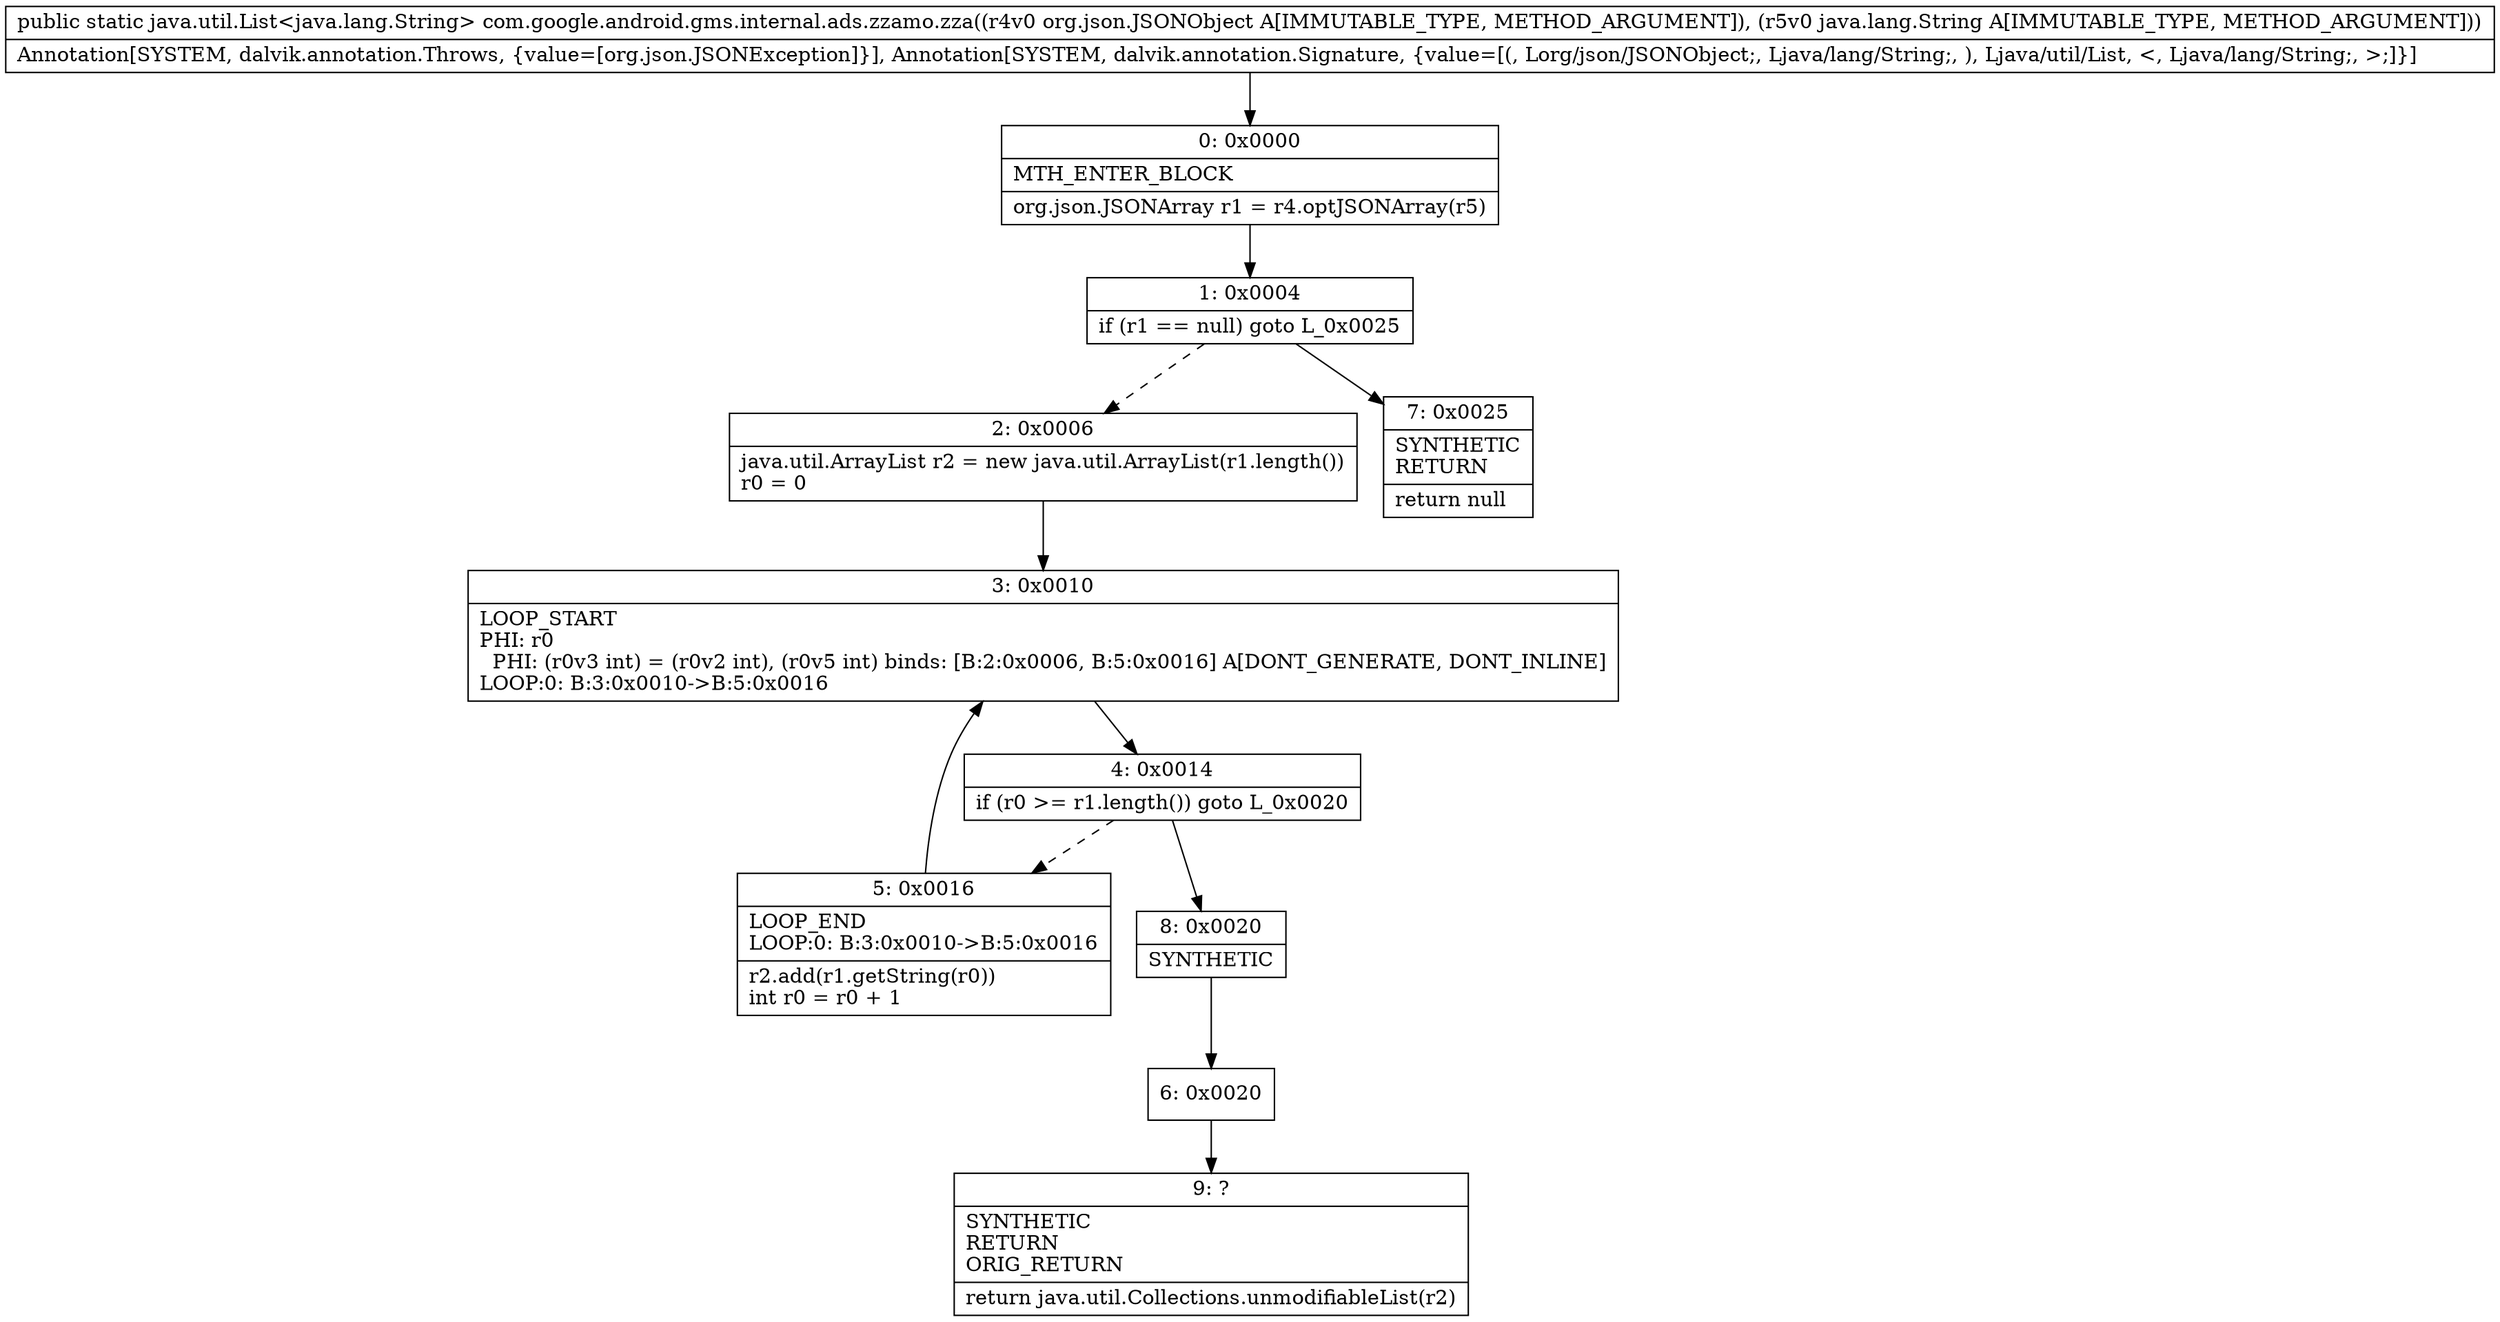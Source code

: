 digraph "CFG forcom.google.android.gms.internal.ads.zzamo.zza(Lorg\/json\/JSONObject;Ljava\/lang\/String;)Ljava\/util\/List;" {
Node_0 [shape=record,label="{0\:\ 0x0000|MTH_ENTER_BLOCK\l|org.json.JSONArray r1 = r4.optJSONArray(r5)\l}"];
Node_1 [shape=record,label="{1\:\ 0x0004|if (r1 == null) goto L_0x0025\l}"];
Node_2 [shape=record,label="{2\:\ 0x0006|java.util.ArrayList r2 = new java.util.ArrayList(r1.length())\lr0 = 0\l}"];
Node_3 [shape=record,label="{3\:\ 0x0010|LOOP_START\lPHI: r0 \l  PHI: (r0v3 int) = (r0v2 int), (r0v5 int) binds: [B:2:0x0006, B:5:0x0016] A[DONT_GENERATE, DONT_INLINE]\lLOOP:0: B:3:0x0010\-\>B:5:0x0016\l}"];
Node_4 [shape=record,label="{4\:\ 0x0014|if (r0 \>= r1.length()) goto L_0x0020\l}"];
Node_5 [shape=record,label="{5\:\ 0x0016|LOOP_END\lLOOP:0: B:3:0x0010\-\>B:5:0x0016\l|r2.add(r1.getString(r0))\lint r0 = r0 + 1\l}"];
Node_6 [shape=record,label="{6\:\ 0x0020}"];
Node_7 [shape=record,label="{7\:\ 0x0025|SYNTHETIC\lRETURN\l|return null\l}"];
Node_8 [shape=record,label="{8\:\ 0x0020|SYNTHETIC\l}"];
Node_9 [shape=record,label="{9\:\ ?|SYNTHETIC\lRETURN\lORIG_RETURN\l|return java.util.Collections.unmodifiableList(r2)\l}"];
MethodNode[shape=record,label="{public static java.util.List\<java.lang.String\> com.google.android.gms.internal.ads.zzamo.zza((r4v0 org.json.JSONObject A[IMMUTABLE_TYPE, METHOD_ARGUMENT]), (r5v0 java.lang.String A[IMMUTABLE_TYPE, METHOD_ARGUMENT]))  | Annotation[SYSTEM, dalvik.annotation.Throws, \{value=[org.json.JSONException]\}], Annotation[SYSTEM, dalvik.annotation.Signature, \{value=[(, Lorg\/json\/JSONObject;, Ljava\/lang\/String;, ), Ljava\/util\/List, \<, Ljava\/lang\/String;, \>;]\}]\l}"];
MethodNode -> Node_0;
Node_0 -> Node_1;
Node_1 -> Node_2[style=dashed];
Node_1 -> Node_7;
Node_2 -> Node_3;
Node_3 -> Node_4;
Node_4 -> Node_5[style=dashed];
Node_4 -> Node_8;
Node_5 -> Node_3;
Node_6 -> Node_9;
Node_8 -> Node_6;
}


